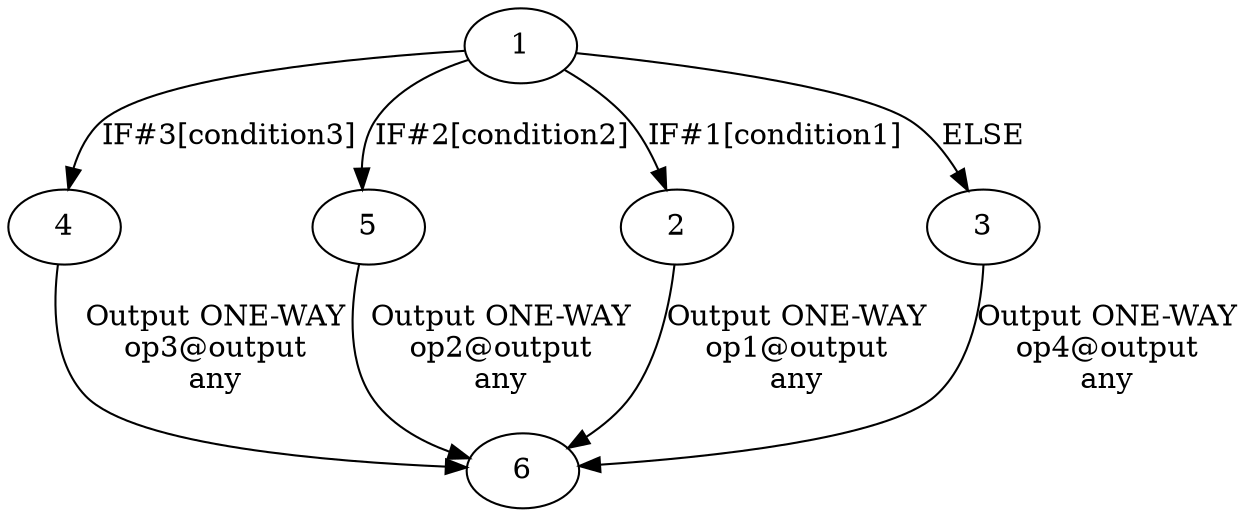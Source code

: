     strict digraph G {
        61 [label = "4"];
        62 [label = "1"];
        63 [label = "5"];
        64 [label = "2"];
        65 [label = "6"];
        66 [label = "3"];
        61 -> 65 [label = "Output ONE-WAY\nop3@output\nany"];
        62 -> 64 [label = "IF#1[condition1]"];
        62 -> 66 [label = "ELSE"];
        62 -> 61 [label = "IF#3[condition3]"];
        62 -> 63 [label = "IF#2[condition2]"];
        63 -> 65 [label = "Output ONE-WAY\nop2@output\nany"];
        64 -> 65 [label = "Output ONE-WAY\nop1@output\nany"];
        66 -> 65 [label = "Output ONE-WAY\nop4@output\nany"];
    }
